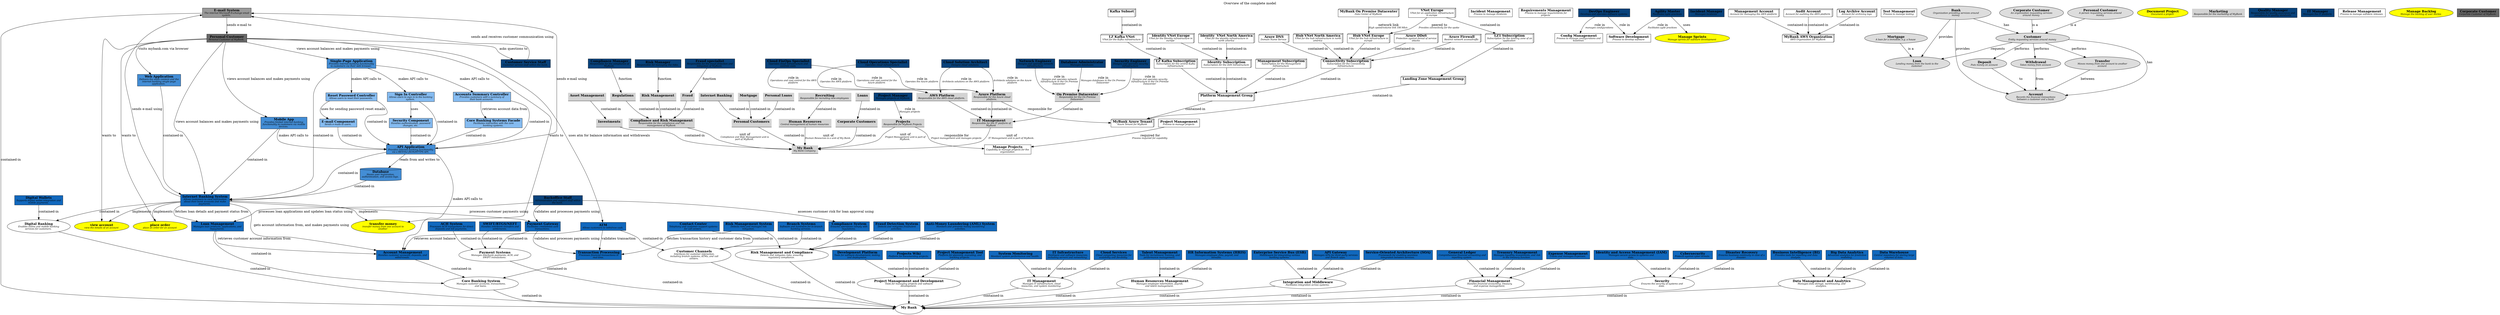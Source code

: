 digraph "Overview of the complete model" {
  labelloc= "t"
  label="Overview of the complete model"

  layout=dot
mybank_data_management__big_data_analytics_system [shape=box style=filled fillcolor="#1168bd" label=<<B>Big Data Analytics</B><BR/><FONT POINT-SIZE="10"><I>Advanced analytics for predictive<BR/>modeling. </I></FONT>>]
mybank_it_management__aws_unit [shape=underline style=filled fillcolor=lightgrey label=<<B>AWS Platform</B><BR/><FONT POINT-SIZE="10"><I>Responsible for the AWS cloud platform. </I></FONT>>]
mybank_security__disaster_recovery_system [shape=box style=filled fillcolor="#1168bd" label=<<B>Disaster Recovery</B><BR/><FONT POINT-SIZE="10"><I>Ensures business continuity in case of a<BR/>disaster. </I></FONT>>]
mybank_it_management_azure__plz_kafka_subscription [shape=box3d  label=<<B>LZ Kafka Subscription</B><BR/><FONT POINT-SIZE="10"><I>Subscription for the central Kafka<BR/>infrastructure </I></FONT>>]
mybank__email_system [shape=box style=filled fillcolor="#999999" label=<<B>E-mail System</B><BR/><FONT POINT-SIZE="10"><I>The internal Microsoft Exchange email<BR/>system. </I></FONT>>]
mybank_it_management__it_management_unit [shape=underline style=filled fillcolor=lightgrey label=<<B>IT Management</B><BR/><FONT POINT-SIZE="10"><I>Responsible for the IT platform of<BR/>MyBank </I></FONT>>]
mybank_financial_management__expense_management_system [shape=box style=filled fillcolor="#1168bd" label=<<B>Expense Management</B><BR/><FONT POINT-SIZE="10"><I>Tracks and manages expenses. </I></FONT>>]
mybank_customer_channels__branch_systems [shape=box style=filled fillcolor="#1168bd" label=<<B>Branch Systems</B><BR/><FONT POINT-SIZE="10"><I>Software and hardware for in-branch<BR/>banking services. </I></FONT>>]
mybank_project_management__context_boundary [  label=<<B>Project Management and Development</B><BR/><FONT POINT-SIZE="10"><I>Tools for managing projects and software<BR/>development. </I></FONT>>]
mybank_compliance__fraud_detection_system [shape=box style=filled fillcolor="#1168bd" label=<<B>Fraud Detection System</B><BR/><FONT POINT-SIZE="10"><I>Detects and mitigates fraudulent<BR/>activities. </I></FONT>>]
mybank_organization_personal_customers__mortgage_org [shape=underline style=filled fillcolor=lightgrey label=<<B>Mortgage</B><BR/><FONT POINT-SIZE="10"><I> </I></FONT>>]
mybank_project_management__incident_management [shape=box  label=<<B>Incident Management</B><BR/><FONT POINT-SIZE="10"><I>Process to manage incidents </I></FONT>>]
mybank_project_management__requirements_management [shape=box  label=<<B>Requirements Management</B><BR/><FONT POINT-SIZE="10"><I>Process to manage requirements for<BR/>projects </I></FONT>>]
mybank_organization_hr__recruiting [shape=underline style=filled fillcolor=lightgrey label=<<B>Recruiting</B><BR/><FONT POINT-SIZE="10"><I>Responsible for recruiting new employees </I></FONT>>]
mybank_it_management_azure__connectivity_subscription [shape=box3d  label=<<B>Connectivity Subscription</B><BR/><FONT POINT-SIZE="10"><I>Subscription for the Connectivity<BR/>Infrastructure </I></FONT>>]
mybank_digital_banking__digital_wallets_system [shape=box style=filled fillcolor="#1168bd" label=<<B>Digital Wallets</B><BR/><FONT POINT-SIZE="10"><I>Supports digital wallet integration and<BR/>mobile payments. </I></FONT>>]
mybank_customer_channels__customer_service_staff [shape=box style=filled fillcolor="#08427b" label=<<B>Customer Service Staff</B><BR/><FONT POINT-SIZE="10"><I>Customer service staff within the bank. </I></FONT>>]
mybank_security__identity_access_management_system [shape=box style=filled fillcolor="#1168bd" label=<<B>Identity and Access Management (IAM)</B><BR/><FONT POINT-SIZE="10"><I>Manages secure access to systems and<BR/>data. </I></FONT>>]
mybank_it_management_azure__alz1_vnet_europe [shape=box3d  label=<<B>VNet Europe</B><BR/><FONT POINT-SIZE="10"><I>VNet for an application infrastructure<BR/>in europe </I></FONT>>]
mybank_project_management__project_manager [shape=box style=filled fillcolor="#08427b" label=<<B>Project Manager</B><BR/><FONT POINT-SIZE="10"><I>Manages projects at MyBank </I></FONT>>]
mybank__mybank_plc [  label=<<B>My Bank</B><BR/><FONT POINT-SIZE="10"><I> </I></FONT>>]
mybank_compliance__risk_management_system [shape=box style=filled fillcolor="#1168bd" label=<<B>Risk Management System</B><BR/><FONT POINT-SIZE="10"><I>Detects risks and manages risk<BR/>mitigation. </I></FONT>>]
mybank_project_management__software_development [shape=box  label=<<B>Software Development</B><BR/><FONT POINT-SIZE="10"><I>Process to develop software </I></FONT>>]
mybank_project_management__devops_engineer [shape=box style=filled fillcolor="#08427b" label=<<B>DevOps Engineer</B><BR/><FONT POINT-SIZE="10"><I>Develops and operates software systems </I></FONT>>]
mybank_project_management__project_management [shape=box  label=<<B>Project Management</B><BR/><FONT POINT-SIZE="10"><I>Process to manage projects </I></FONT>>]
mybank_integration_middleware__soa [shape=box style=filled fillcolor="#1168bd" label=<<B>Service-Oriented Architecture (SOA)</B><BR/><FONT POINT-SIZE="10"><I>Framework for enabling seamless<BR/>integration between services. </I></FONT>>]
mybank_it_management__cloud_finops_specialist [shape=box style=filled fillcolor="#08427b" label=<<B>Cloud FinOps Specialist</B><BR/><FONT POINT-SIZE="10"><I>Operates cloud infrastructure and<BR/>controls costs </I></FONT>>]
mybank_core_banking__context_boundary [  label=<<B>Core Banking System</B><BR/><FONT POINT-SIZE="10"><I>Manages customer accounts, transactions,<BR/>and loans. </I></FONT>>]
mybank_payment__context_boundary [  label=<<B>Payment Systems</B><BR/><FONT POINT-SIZE="10"><I>Manages interbank payments, ACH, and<BR/>SWIFT transactions. </I></FONT>>]
mybank_organization__human_resources_unit [shape=underline style=filled fillcolor=lightgrey label=<<B>Human Resources</B><BR/><FONT POINT-SIZE="10"><I>Central management of human resources </I></FONT>>]
mybank_project_management__jira [shape=box style=filled fillcolor="#1168bd" label=<<B>Project Management Tool</B><BR/><FONT POINT-SIZE="10"><I>Platform for planning, executing, and<BR/>tracking projects. </I></FONT>>]
mybank_digital_banking_internet_banking_system__mobile_app [shape=box style=filled fillcolor="#438dd5" label=<<B>Mobile App</B><BR/><FONT POINT-SIZE="10"><I>Provides limited internet banking<BR/>functionality to customers via mobile<BR/>devices. </I></FONT>>]
mybank_it_management__onprem_unit [shape=underline style=filled fillcolor=lightgrey label=<<B>On Premise Datacenter</B><BR/><FONT POINT-SIZE="10"><I>Responsible for the On Premise<BR/>Datacenter. </I></FONT>>]
mybank_infrastructure_management__cloud_services_system [shape=box style=filled fillcolor="#1168bd" label=<<B>Cloud Services</B><BR/><FONT POINT-SIZE="10"><I>Cloud computing resources for<BR/>scalability and flexibility. </I></FONT>>]
mybank_project_management__incident_manager [shape=box style=filled fillcolor="#08427b" label=<<B>Incident Manager</B><BR/><FONT POINT-SIZE="10"><I>Manages incidents </I></FONT>>]
mybank_digital_banking_internet_banking_system__api_application [shape=box style=filled fillcolor="#438dd5" label=<<B>API Application</B><BR/><FONT POINT-SIZE="10"><I>Provides internet banking functionality<BR/>via a RESTful JSON/HTTPS API. </I></FONT>>]
mybank_it_management_aws__platform_management_account [shape=box3d  label=<<B>Management Account</B><BR/><FONT POINT-SIZE="10"><I>Account for managing the AWS platform </I></FONT>>]
mybank_it_management_azure__management_subscription [shape=box3d  label=<<B>Management Subscription</B><BR/><FONT POINT-SIZE="10"><I>Subscription for the Management<BR/>Infrastructure </I></FONT>>]
mybank_organization__corporate_customers [shape=underline style=filled fillcolor=lightgrey label=<<B>Corporate Customers</B><BR/><FONT POINT-SIZE="10"><I> </I></FONT>>]
mybank_compliance__risk_manager [shape=box style=filled fillcolor="#08427b" label=<<B>Risk Manager</B><BR/><FONT POINT-SIZE="10"><I>Responsible for managing the risks. </I></FONT>>]
mybank_organization_personal_customers__personal_loans_org [shape=underline style=filled fillcolor=lightgrey label=<<B>Personal Loans</B><BR/><FONT POINT-SIZE="10"><I> </I></FONT>>]
mybank_compliance__context_boundary [  label=<<B>Risk Management and Compliance</B><BR/><FONT POINT-SIZE="10"><I>Detects and mitigates risks, ensuring<BR/>regulatory compliance. </I></FONT>>]
mybank_human_resources__hris [shape=box style=filled fillcolor="#1168bd" label=<<B>HR Information Systems (HRIS)</B><BR/><FONT POINT-SIZE="10"><I>Manages employee data, payroll, and<BR/>benefits. </I></FONT>>]
mybank_project_management__manage_projects [shape=box  label=<<B>Manage Projects</B><BR/><FONT POINT-SIZE="10"><I>Capability to manage projects for the<BR/>organization </I></FONT>>]
mybank_compliance__risk_management [shape=underline style=filled fillcolor=lightgrey label=<<B>Risk Management</B><BR/><FONT POINT-SIZE="10"><I> </I></FONT>>]
mybank_project_management__test_management [shape=box  label=<<B>Test Management</B><BR/><FONT POINT-SIZE="10"><I>Process to manage testing </I></FONT>>]
mybank_it_management__context_boundary [  label=<<B>IT Management</B><BR/><FONT POINT-SIZE="10"><I>Manages IT infrastructure, cloud<BR/>resources, and system monitoring. </I></FONT>>]
mybank_digital_banking__context_boundary [  label=<<B>Digital Banking</B><BR/><FONT POINT-SIZE="10"><I>Enables online and mobile banking<BR/>services for customers. </I></FONT>>]
mybank_it_management_azure__hub_vnet_europe [shape=box3d  label=<<B>Hub VNet Europe</B><BR/><FONT POINT-SIZE="10"><I>VNet for the hub infrastructure in<BR/>europe </I></FONT>>]
mybank_compliance__fraud [shape=underline style=filled fillcolor=lightgrey label=<<B>Fraud</B><BR/><FONT POINT-SIZE="10"><I> </I></FONT>>]
mybank_infrastructure_management__system_monitoring_system [shape=box style=filled fillcolor="#1168bd" label=<<B>System Monitoring</B><BR/><FONT POINT-SIZE="10"><I>Monitors system performance and health. </I></FONT>>]
mybank_concepts__mortgage [shape=ellipse style=filled fillcolor="#dddddd" label=<<B>Mortgage</B><BR/><FONT POINT-SIZE="10"><I>A loan for a immobile, e.g. a house </I></FONT>>]
mybank_organization_personal_customers__internet_banking [shape=underline style=filled fillcolor=lightgrey label=<<B>Internet Banking</B><BR/><FONT POINT-SIZE="10"><I> </I></FONT>>]
mybank_it_management_azure__landing_zone_management_group [shape=box3d  label=<<B>Landing Zone Management Group</B><BR/><FONT POINT-SIZE="10"><I> </I></FONT>>]
mybank_human_resources__context_boundary [  label=<<B>Human Resources Management</B><BR/><FONT POINT-SIZE="10"><I>Manages employee information, payroll,<BR/>and talent management. </I></FONT>>]
mybank_project_management__document_project [shape=ellipse style=filled fillcolor=yellow label=<<B>Document Project</B><BR/><FONT POINT-SIZE="10"><I>Document a project </I></FONT>>]
mybank_marketing__marketing_unit [shape=underline style=filled fillcolor=lightgrey label=<<B>Marketing</B><BR/><FONT POINT-SIZE="10"><I>Responsible for the marketing of MyBank </I></FONT>>]
mybank_it_management__cloud_operations_specialist [shape=box style=filled fillcolor="#08427b" label=<<B>Cloud Operations Specialist</B><BR/><FONT POINT-SIZE="10"><I>Operates cloud infrastructure </I></FONT>>]
mybank_compliance__fraud_specialist [shape=box style=filled fillcolor="#08427b" label=<<B>Fraud specialist</B><BR/><FONT POINT-SIZE="10"><I>Responsible for the fraud detection and<BR/>mitigation of MyBank. </I></FONT>>]
mybank_digital_banking_internet_banking_system__view_account [shape=ellipse style=filled fillcolor=yellow label=<<B>view account</B><BR/><FONT POINT-SIZE="10"><I>view the details of an account </I></FONT>>]
mybank_digital_banking_internet_banking_system__internet_banking_system [shape=box style=filled fillcolor="#1168bd" label=<<B>Internet Banking System</B><BR/><FONT POINT-SIZE="10"><I>Allows customers to view information<BR/>about their bank accounts and make<BR/>payments. </I></FONT>>]
mybank_compliance__compliance_system [shape=box style=filled fillcolor="#1168bd" label=<<B>Compliance System</B><BR/><FONT POINT-SIZE="10"><I>Ensures operations comply with<BR/>regulations. </I></FONT>>]
mybank_it_management__azure_unit [shape=underline style=filled fillcolor=lightgrey label=<<B>Azure Platform</B><BR/><FONT POINT-SIZE="10"><I>Responsible for the Azure cloud<BR/>platform. </I></FONT>>]
mybank_it_management_azure__mybank_azure_tenant [shape=box3d  label=<<B>MyBank Azure Tenant</B><BR/><FONT POINT-SIZE="10"><I>Azure Tenant for MyBank </I></FONT>>]
mybank_compliance__compliance_manager [shape=box style=filled fillcolor="#08427b" label=<<B>Compliance Manager</B><BR/><FONT POINT-SIZE="10"><I>Responsible for the compliance of<BR/>MyBank. </I></FONT>>]
mybank_it_management_azure__identity_vnet_north_america [shape=box3d  label=<<B>Identity  VNet North America</B><BR/><FONT POINT-SIZE="10"><I>VNet for the identity infrastructure in<BR/>north america </I></FONT>>]
mybank_data_management__data_warehouse_system [shape=box style=filled fillcolor="#1168bd" label=<<B>Data Warehouse</B><BR/><FONT POINT-SIZE="10"><I>Central repository for storing large<BR/>volumes of data. </I></FONT>>]
mybank_concepts__transfer [shape=ellipse style=filled fillcolor="#dddddd" label=<<B>Transfer</B><BR/><FONT POINT-SIZE="10"><I>Moves money from one account to another<BR/>account </I></FONT>>]
mybank_concepts__personal_customer [shape=ellipse style=filled fillcolor="#dddddd" label=<<B>Personal Customer</B><BR/><FONT POINT-SIZE="10"><I>A person requesting services around<BR/>money </I></FONT>>]
mybank_digital_banking_internet_banking_system__core_banking_systems_facade [shape=box style=filled fillcolor="#85bbf0" label=<<B>Core Banking Systems Facade</B><BR/><FONT POINT-SIZE="10"><I>Facilitates interaction with the core<BR/>banking systems. </I></FONT>>]
mybank_integration_middleware__esb [shape=box style=filled fillcolor="#1168bd" label=<<B>Enterprise Service Bus (ESB)</B><BR/><FONT POINT-SIZE="10"><I>Middleware for integrating various<BR/>banking systems. </I></FONT>>]
mybank_project_management__quality_manager [shape=box style=filled fillcolor="#08427b" label=<<B>Quality Manager</B><BR/><FONT POINT-SIZE="10"><I>Responsible for quality assurance and<BR/>compliance to quality standards </I></FONT>>]
mybank_concepts__account [shape=ellipse style=filled fillcolor="#dddddd" label=<<B>Account</B><BR/><FONT POINT-SIZE="10"><I>Records the financial transactions<BR/>between a customer and a bank </I></FONT>>]
mybank__integration_middleware_context [  label=<<B>Integration and Middleware</B><BR/><FONT POINT-SIZE="10"><I>Facilitates integration across systems. </I></FONT>>]
mybank_concepts__bank [shape=ellipse style=filled fillcolor="#dddddd" label=<<B>Bank</B><BR/><FONT POINT-SIZE="10"><I>Organization providing services around<BR/>money </I></FONT>>]
mybank_it_management_aws__audit_account [shape=box3d  label=<<B>Audit Account</B><BR/><FONT POINT-SIZE="10"><I>Account for auditing the AWS platform </I></FONT>>]
mybank_project_management__gitlab [shape=box style=filled fillcolor="#1168bd" label=<<B>Development Platform</B><BR/><FONT POINT-SIZE="10"><I>Tools for software development, testing,<BR/>and deployment. </I></FONT>>]
mybank_it_management__it_manager [shape=box style=filled fillcolor="#08427b" label=<<B>IT Manager</B><BR/><FONT POINT-SIZE="10"><I>Manages the IT platform </I></FONT>>]
mybank_it_management_azure__ddos_protection [shape=box3d  label=<<B>Azure DDoS</B><BR/><FONT POINT-SIZE="10"><I>Protection against denial of service<BR/>attacks </I></FONT>>]
mybank_investments__investments_org [shape=underline style=filled fillcolor=lightgrey label=<<B>Investments</B><BR/><FONT POINT-SIZE="10"><I> </I></FONT>>]
mybank_digital_banking_internet_banking_system__web_app [shape=box style=filled fillcolor="#438dd5" label=<<B>Web Application</B><BR/><FONT POINT-SIZE="10"><I>Delivers the static content and the<BR/>internet banking single-page<BR/>application. </I></FONT>>]
mybank_it_management__cloud_solution_architect [shape=box style=filled fillcolor="#08427b" label=<<B>Cloud Solution Architect</B><BR/><FONT POINT-SIZE="10"><I>Designs cloud solutions </I></FONT>>]
mybank__personal_customer [shape=box style=filled fillcolor="#686868" label=<<B>Personal Customer</B><BR/><FONT POINT-SIZE="10"><I>Personal Customer of MyBank. </I></FONT>>]
mybank_data_management__context_boundary [  label=<<B>Data Management and Analytics</B><BR/><FONT POINT-SIZE="10"><I>Manages data storage, warehousing, and<BR/>analytics. </I></FONT>>]
mybank_digital_banking_internet_banking_system__single_page_app [shape=box style=filled fillcolor="#438dd5" label=<<B>Single-Page Application</B><BR/><FONT POINT-SIZE="10"><I>Provides internet banking functionality<BR/>to customers via their web browser. </I></FONT>>]
mybank_it_management_azure__identity_vnet_europe [shape=box3d  label=<<B>Identity VNet Europe</B><BR/><FONT POINT-SIZE="10"><I>VNet for the identity infrastructure in<BR/>europe </I></FONT>>]
mybank_it_management__database_administrator [shape=box style=filled fillcolor="#08427b" label=<<B>Database Administrator</B><BR/><FONT POINT-SIZE="10"><I>Manages databases </I></FONT>>]
mybank_it_management_aws__log_archive_account [shape=box3d  label=<<B>Log Archive Account</B><BR/><FONT POINT-SIZE="10"><I>Account for archiving logs </I></FONT>>]
mybank_project_management__release_management [shape=box  label=<<B>Release Management</B><BR/><FONT POINT-SIZE="10"><I>Process to manage software releases </I></FONT>>]
mybank_payment__payment_gateway_system [shape=box style=filled fillcolor="#1168bd" label=<<B>Payment Gateway</B><BR/><FONT POINT-SIZE="10"><I>Facilitates credit/debit card<BR/>transactions. </I></FONT>>]
mybank_digital_banking_internet_banking_system__transfer_money [shape=ellipse style=filled fillcolor=yellow label=<<B>transfer money</B><BR/><FONT POINT-SIZE="10"><I>transfer money from one account to<BR/>another </I></FONT>>]
mybank_it_management_azure__platform_management_group [shape=box3d  label=<<B>Platform Management Group</B><BR/><FONT POINT-SIZE="10"><I> </I></FONT>>]
mybank_it_management_onprem__data_center_europe [shape=box3d  label=<<B>MyBank On Premise Datacenter</B><BR/><FONT POINT-SIZE="10"><I>Data Center of MyBank </I></FONT>>]
mybank_concepts__customer [shape=ellipse style=filled fillcolor="#dddddd" label=<<B>Customer</B><BR/><FONT POINT-SIZE="10"><I>Entity requesting services around money </I></FONT>>]
mybank_integration_middleware__api_gateway [shape=box style=filled fillcolor="#1168bd" label=<<B>API Gateway</B><BR/><FONT POINT-SIZE="10"><I>Manages APIs for third-party services<BR/>and fintech apps. </I></FONT>>]
mybank_infrastructure_management__it_infrastructure_system [shape=box style=filled fillcolor="#1168bd" label=<<B>IT Infrastructure</B><BR/><FONT POINT-SIZE="10"><I>Hardware and software resources,<BR/>including servers and networking. </I></FONT>>]
mybank_digital_banking_internet_banking_system__reset_password_controller [shape=box style=filled fillcolor="#85bbf0" label=<<B>Reset Password Controller</B><BR/><FONT POINT-SIZE="10"><I>Allows users to reset their passwords. </I></FONT>>]
mybank_financial_management__context_boundary [  label=<<B>Financial Management</B><BR/><FONT POINT-SIZE="10"><I>Handles financial accounting, treasury,<BR/>and expense management. </I></FONT>>]
mybank_concepts__deposit [shape=ellipse style=filled fillcolor="#dddddd" label=<<B>Deposit</B><BR/><FONT POINT-SIZE="10"><I>Puts money on account </I></FONT>>]
mybank_core_banking__loan_management_system [shape=box style=filled fillcolor="#1168bd" label=<<B>Loan Management</B><BR/><FONT POINT-SIZE="10"><I>Manages loan products, applications, and<BR/>repayments. </I></FONT>>]
mybank_it_management__security_engineer [shape=box style=filled fillcolor="#08427b" label=<<B>Security Engineer</B><BR/><FONT POINT-SIZE="10"><I>Designs and operates security<BR/>infrastructure </I></FONT>>]
mybank_it_management_azure__plz_kafka_subnet [shape=box3d  label=<<B>Kafka Subnet</B><BR/><FONT POINT-SIZE="10"><I> </I></FONT>>]
mybank_digital_banking_internet_banking_system__email_component [shape=box style=filled fillcolor="#85bbf0" label=<<B>E-mail Component</B><BR/><FONT POINT-SIZE="10"><I>Sends e-mails to users. </I></FONT>>]
mybank_payment__ach_system [shape=box style=filled fillcolor="#1168bd" label=<<B>ACH System</B><BR/><FONT POINT-SIZE="10"><I>Processes ACH transactions for direct<BR/>deposits and bill payments. </I></FONT>>]
mybank_it_management_azure__identity_subscription [shape=box3d  label=<<B>Identity Subscription</B><BR/><FONT POINT-SIZE="10"><I>Subscription for the IAM Infrastructure </I></FONT>>]
mybank_concepts__corporate_customer [shape=ellipse style=filled fillcolor="#dddddd" label=<<B>Corporate Customer</B><BR/><FONT POINT-SIZE="10"><I>An organization requesting services<BR/>around money </I></FONT>>]
mybank_project_management__manage_backlog [shape=ellipse style=filled fillcolor=yellow label=<<B>Manage Backlog</B><BR/><FONT POINT-SIZE="10"><I>Manage the backlog of user stories </I></FONT>>]
mybank_it_management_aws__mybank_aws_organization [shape=box3d  label=<<B>MyBank AWS Organization</B><BR/><FONT POINT-SIZE="10"><I>AWS Organization for MyBank </I></FONT>>]
mybank_concepts__withdrawal [shape=ellipse style=filled fillcolor="#dddddd" label=<<B>Withdrawal</B><BR/><FONT POINT-SIZE="10"><I>Takes money from account </I></FONT>>]
mybank_project_management__agility_master [shape=box style=filled fillcolor="#08427b" label=<<B>Agility Master</B><BR/><FONT POINT-SIZE="10"><I>Facilitates agile practices </I></FONT>>]
mybank_financial_management__general_ledger_system [shape=box style=filled fillcolor="#1168bd" label=<<B>General Ledger</B><BR/><FONT POINT-SIZE="10"><I>Comprehensive financial accounting and<BR/>reporting system. </I></FONT>>]
mybank_it_management_azure__plz_kafka_vnet [shape=box3d  label=<<B>LZ Kafka VNet</B><BR/><FONT POINT-SIZE="10"><I>VNet for the Kafka infrastructure </I></FONT>>]
mybank_compliance__aml_system [shape=box style=filled fillcolor="#1168bd" label=<<B>Anti-Money Laundering (AML) System</B><BR/><FONT POINT-SIZE="10"><I>Monitors and prevents money laundering<BR/>activities. </I></FONT>>]
mybank_digital_banking_internet_banking_system__security_component [shape=box style=filled fillcolor="#85bbf0" label=<<B>Security Component</B><BR/><FONT POINT-SIZE="10"><I>Handles authentication, password<BR/>changes, etc. </I></FONT>>]
mybank_it_management_azure__firewall [shape=box3d  label=<<B>Azure Firewall</B><BR/><FONT POINT-SIZE="10"><I>Restrict network access/traffic </I></FONT>>]
mybank_data_management__business_intelligence_system [shape=box style=filled fillcolor="#1168bd" label=<<B>Business Intelligence (BI)</B><BR/><FONT POINT-SIZE="10"><I>Provides tools for reporting and data<BR/>analysis. </I></FONT>>]
mybank_it_management_azure__dns [shape=box3d  label=<<B>Azure DNS</B><BR/><FONT POINT-SIZE="10"><I>Domain Name Service </I></FONT>>]
mybank_it_management_azure__alz1_subscription [shape=box3d  label=<<B>LZ1 Subscription</B><BR/><FONT POINT-SIZE="10"><I>Subscription for the landing zone of an<BR/>application </I></FONT>>]
mybank_project_management__confluence [shape=box style=filled fillcolor="#1168bd" label=<<B>Projects Wiki</B><BR/><FONT POINT-SIZE="10"><I>Platform for documenting projects. </I></FONT>>]
mybank_it_management_azure__hub_vnet_north_america [shape=box3d  label=<<B>Hub VNet North America</B><BR/><FONT POINT-SIZE="10"><I>VNet for the hub infrastructure in north<BR/>america </I></FONT>>]
mybank_security__context_boundary [  label=<<B>Security</B><BR/><FONT POINT-SIZE="10"><I>Ensures the security of systems and<BR/>data. </I></FONT>>]
mybank_digital_banking_internet_banking_system__accounts_summary_controller [shape=box style=filled fillcolor="#85bbf0" label=<<B>Accounts Summary Controller</B><BR/><FONT POINT-SIZE="10"><I>Provides customers with a summary of<BR/>their bank accounts. </I></FONT>>]
mybank_customer_channels__atm [shape=box style=filled fillcolor="#1168bd" label=<<B>ATM</B><BR/><FONT POINT-SIZE="10"><I>Allows customers to withdraw cash. </I></FONT>>]
mybank_customer_channels__contact_center_system [shape=box style=filled fillcolor="#1168bd" label=<<B>Contact Center</B><BR/><FONT POINT-SIZE="10"><I>Telephony and customer support systems<BR/>for call centers. </I></FONT>>]
mybank_security__cybersecurity_system [shape=box style=filled fillcolor="#1168bd" label=<<B>Cybersecurity</B><BR/><FONT POINT-SIZE="10"><I>Protects against cyber threats. </I></FONT>>]
mybank__corporate_customer [shape=box style=filled fillcolor="#686868" label=<<B>Corporate Customer</B><BR/><FONT POINT-SIZE="10"><I>Corporate Customer of MyBank. </I></FONT>>]
mybank_payment__swift_rtgs_neft_system [shape=box style=filled fillcolor="#1168bd" label=<<B>SWIFT/RTGS/NEFT</B><BR/><FONT POINT-SIZE="10"><I>Handles interbank transfers and<BR/>settlements. </I></FONT>>]
mybank_compliance__compliance_unit [shape=underline style=filled fillcolor=lightgrey label=<<B>Compliance and Risk Management</B><BR/><FONT POINT-SIZE="10"><I>Responsible for the compliance and risk<BR/>management of MyBank </I></FONT>>]
mybank__my_bank_organization [shape=underline style=filled fillcolor=lightgrey label=<<B>My Bank</B><BR/><FONT POINT-SIZE="10"><I>My Bank Company </I></FONT>>]
mybank_organization__personal_customers [shape=underline style=filled fillcolor=lightgrey label=<<B>Personal Customers</B><BR/><FONT POINT-SIZE="10"><I> </I></FONT>>]
mybank_concepts__loan [shape=ellipse style=filled fillcolor="#dddddd" label=<<B>Loan</B><BR/><FONT POINT-SIZE="10"><I>Lending money from the bank to the<BR/>customer </I></FONT>>]
mybank_financial_management__treasury_management_system [shape=box style=filled fillcolor="#1168bd" label=<<B>Treasury Management</B><BR/><FONT POINT-SIZE="10"><I>Manages liquidity, investments, and risk<BR/>in the treasury function. </I></FONT>>]
mybank_core_banking__backoffice_staff [shape=box style=filled fillcolor="#08427b" label=<<B>Backoffice Staff</B><BR/><FONT POINT-SIZE="10"><I>Administration and support staff within<BR/>the bank. </I></FONT>>]
mybank_core_banking__account_management_system [shape=box style=filled fillcolor="#1168bd" label=<<B>Account Management</B><BR/><FONT POINT-SIZE="10"><I>Handles customer accounts, deposits, and<BR/>withdrawals. </I></FONT>>]
mybank_core_banking__transaction_processing_system [shape=box style=filled fillcolor="#1168bd" label=<<B>Transaction Processing</B><BR/><FONT POINT-SIZE="10"><I>Processes financial transactions in<BR/>real-time. </I></FONT>>]
mybank_project_management__manage_sprints [shape=ellipse style=filled fillcolor=yellow label=<<B>Manage Sprints</B><BR/><FONT POINT-SIZE="10"><I>Manage sprints for software development </I></FONT>>]
mybank_it_management__network_engineer [shape=box style=filled fillcolor="#08427b" label=<<B>Network Engineer</B><BR/><FONT POINT-SIZE="10"><I>Designs and operates network<BR/>infrastructure </I></FONT>>]
mybank_investments__asset_management_org [shape=underline style=filled fillcolor=lightgrey label=<<B>Asset Management</B><BR/><FONT POINT-SIZE="10"><I> </I></FONT>>]
mybank_project_management__project_management_unit [shape=underline style=filled fillcolor=lightgrey label=<<B>Projects</B><BR/><FONT POINT-SIZE="10"><I>Responsible for MyBank Projects </I></FONT>>]
mybank_human_resources__talent_management_system [shape=box style=filled fillcolor="#1168bd" label=<<B>Talent Management</B><BR/><FONT POINT-SIZE="10"><I>Tools for recruitment, training, and<BR/>performance management. </I></FONT>>]
mybank_digital_banking_internet_banking_system__sign_in_controller [shape=box style=filled fillcolor="#85bbf0" label=<<B>Sign In Controller</B><BR/><FONT POINT-SIZE="10"><I>Allows users to sign in to the banking<BR/>system. </I></FONT>>]
mybank_digital_banking_internet_banking_system__place_order [shape=ellipse style=filled fillcolor=yellow label=<<B>place order</B><BR/><FONT POINT-SIZE="10"><I>place an order for an account </I></FONT>>]
mybank_digital_banking_internet_banking_system__database [shape=cylinder style=filled fillcolor="#438dd5" label=<<B>Database</B><BR/><FONT POINT-SIZE="10"><I>Stores user registration,<BR/>authentication, and access logs. </I></FONT>>]
mybank_organization_corporate_customers__loans_org [shape=underline style=filled fillcolor=lightgrey label=<<B>Loans</B><BR/><FONT POINT-SIZE="10"><I> </I></FONT>>]
mybank_customer_channels__context_boundary [  label=<<B>Customer Channels</B><BR/><FONT POINT-SIZE="10"><I>Interfaces for customer interaction,<BR/>including branch systems, ATMs, and call<BR/>centers. </I></FONT>>]
mybank_compliance__regulations [shape=underline style=filled fillcolor=lightgrey label=<<B>Regulations</B><BR/><FONT POINT-SIZE="10"><I> </I></FONT>>]
mybank_project_management__config_management [shape=box  label=<<B>Config Management</B><BR/><FONT POINT-SIZE="10"><I>Process to manage configurations and<BR/>baselines </I></FONT>>]
 
mybank_data_management__context_boundary -> mybank__mybank_plc [label=<contained-in<BR/><FONT POINT-SIZE="10"><I> </I></FONT>>]
mybank_data_management__big_data_analytics_system -> mybank_data_management__context_boundary [label=<contained-in<BR/><FONT POINT-SIZE="10"><I> </I></FONT>>]
mybank__personal_customer -> mybank_digital_banking_internet_banking_system__web_app [label=<visits mybank.com via browser<BR/><FONT POINT-SIZE="10"><I> </I></FONT>>]
mybank_digital_banking_internet_banking_system__internet_banking_system -> mybank_digital_banking_internet_banking_system__transfer_money [label=<implements<BR/><FONT POINT-SIZE="10"><I> </I></FONT>>]
mybank_it_management_azure__plz_kafka_subscription -> mybank_it_management_azure__platform_management_group [label=<contained-in<BR/><FONT POINT-SIZE="10"><I> </I></FONT>>]
mybank_organization_hr__recruiting -> mybank_organization__human_resources_unit [label=<contained-in<BR/><FONT POINT-SIZE="10"><I> </I></FONT>>]
mybank_it_management__network_engineer -> mybank_it_management__onprem_unit [label=<role in<BR/><FONT POINT-SIZE="10"><I>Designs and operates network<BR/>infrastructure in the On Premise<BR/>Datacenter </I></FONT>>]
mybank_it_management_azure__alz1_vnet_europe -> mybank_it_management_azure__alz1_subscription [label=<contained-in<BR/><FONT POINT-SIZE="10"><I> </I></FONT>>]
mybank_compliance__compliance_manager -> mybank_compliance__regulations [label=<function<BR/><FONT POINT-SIZE="10"><I> </I></FONT>>]
mybank_it_management_aws__log_archive_account -> mybank_it_management_aws__mybank_aws_organization [label=<contained-in<BR/><FONT POINT-SIZE="10"><I> </I></FONT>>]
mybank_organization_corporate_customers__loans_org -> mybank_organization__corporate_customers [label=<contained-in<BR/><FONT POINT-SIZE="10"><I> </I></FONT>>]
mybank_investments__investments_org -> mybank__my_bank_organization [label=<contained-in<BR/><FONT POINT-SIZE="10"><I> </I></FONT>>]
mybank_customer_channels__contact_center_system -> mybank_customer_channels__context_boundary [label=<contained-in<BR/><FONT POINT-SIZE="10"><I> </I></FONT>>]
mybank_digital_banking_internet_banking_system__security_component -> mybank_digital_banking_internet_banking_system__api_application [label=<contained-in<BR/><FONT POINT-SIZE="10"><I> </I></FONT>>]
mybank_payment__payment_gateway_system -> mybank_core_banking__transaction_processing_system [label=<validates and processes payments using<BR/><FONT POINT-SIZE="10"><I> </I></FONT>>]
mybank_it_management__cloud_operations_specialist -> mybank_it_management__aws_unit [label=<role in<BR/><FONT POINT-SIZE="10"><I>Operates the AWS platform </I></FONT>>]
mybank_it_management__aws_unit -> mybank_it_management__it_management_unit [label=<contained-in<BR/><FONT POINT-SIZE="10"><I> </I></FONT>>]
mybank_concepts__customer -> mybank_concepts__transfer [label=<performs<BR/><FONT POINT-SIZE="10"><I> </I></FONT>>]
mybank_it_management_aws__platform_management_account -> mybank_it_management_aws__mybank_aws_organization [label=<contained-in<BR/><FONT POINT-SIZE="10"><I> </I></FONT>>]
mybank_organization__corporate_customers -> mybank__my_bank_organization [label=<contained-in<BR/><FONT POINT-SIZE="10"><I> </I></FONT>>]
mybank_compliance__risk_management_system -> mybank_compliance__context_boundary [label=<contained-in<BR/><FONT POINT-SIZE="10"><I> </I></FONT>>]
mybank_organization__human_resources_unit -> mybank__my_bank_organization [label=<unit of<BR/><FONT POINT-SIZE="10"><I>Human Resources is a unit of My Bank. </I></FONT>>]
mybank_it_management__azure_unit -> mybank_it_management__it_management_unit [label=<contained-in<BR/><FONT POINT-SIZE="10"><I> </I></FONT>>]
mybank_it_management_azure__connectivity_subscription -> mybank_it_management_azure__platform_management_group [label=<contained-in<BR/><FONT POINT-SIZE="10"><I> </I></FONT>>]
mybank_digital_banking__context_boundary -> mybank__mybank_plc [label=<contained-in<BR/><FONT POINT-SIZE="10"><I> </I></FONT>>]
mybank_digital_banking_internet_banking_system__api_application -> mybank_digital_banking_internet_banking_system__internet_banking_system [label=<contained-in<BR/><FONT POINT-SIZE="10"><I> </I></FONT>>]
mybank_project_management__confluence -> mybank_project_management__context_boundary [label=<contained-in<BR/><FONT POINT-SIZE="10"><I> </I></FONT>>]
mybank_it_management__cloud_solution_architect -> mybank_it_management__azure_unit [label=<role in<BR/><FONT POINT-SIZE="10"><I>Architects solutions on the Azure<BR/>platform </I></FONT>>]
mybank_project_management__project_management_unit -> mybank_project_management__manage_projects [label=<responsible for<BR/><FONT POINT-SIZE="10"><I>Project management unit manages projects </I></FONT>>]
mybank_digital_banking_internet_banking_system__internet_banking_system -> mybank_digital_banking_internet_banking_system__view_account [label=<implements<BR/><FONT POINT-SIZE="10"><I> </I></FONT>>]
mybank_payment__ach_system -> mybank_payment__context_boundary [label=<contained-in<BR/><FONT POINT-SIZE="10"><I> </I></FONT>>]
mybank_digital_banking_internet_banking_system__internet_banking_system -> mybank__email_system [label=<sends e-mail using<BR/><FONT POINT-SIZE="10"><I> </I></FONT>>]
mybank_financial_management__context_boundary -> mybank__mybank_plc [label=<contained-in<BR/><FONT POINT-SIZE="10"><I> </I></FONT>>]
mybank_project_management__context_boundary -> mybank__mybank_plc [label=<contained-in<BR/><FONT POINT-SIZE="10"><I> </I></FONT>>]
mybank_financial_management__treasury_management_system -> mybank_financial_management__context_boundary [label=<contained-in<BR/><FONT POINT-SIZE="10"><I> </I></FONT>>]
mybank_financial_management__expense_management_system -> mybank_financial_management__context_boundary [label=<contained-in<BR/><FONT POINT-SIZE="10"><I> </I></FONT>>]
mybank_security__identity_access_management_system -> mybank_security__context_boundary [label=<contained-in<BR/><FONT POINT-SIZE="10"><I> </I></FONT>>]
mybank_infrastructure_management__it_infrastructure_system -> mybank_it_management__context_boundary [label=<contained-in<BR/><FONT POINT-SIZE="10"><I> </I></FONT>>]
mybank_concepts__transfer -> mybank_concepts__account [label=<between<BR/><FONT POINT-SIZE="10"><I> </I></FONT>>]
mybank_concepts__customer -> mybank_concepts__account [label=<has<BR/><FONT POINT-SIZE="10"><I> </I></FONT>>]
mybank_it_management_azure__dns -> mybank_it_management_azure__connectivity_subscription [label=<contained-in<BR/><FONT POINT-SIZE="10"><I> </I></FONT>>]
mybank_it_management__cloud_solution_architect -> mybank_it_management__aws_unit [label=<role in<BR/><FONT POINT-SIZE="10"><I>Architects solutions on the AWS platform </I></FONT>>]
mybank_integration_middleware__soa -> mybank__integration_middleware_context [label=<contained-in<BR/><FONT POINT-SIZE="10"><I> </I></FONT>>]
mybank_organization_personal_customers__mortgage_org -> mybank_organization__personal_customers [label=<contained-in<BR/><FONT POINT-SIZE="10"><I> </I></FONT>>]
mybank_payment__swift_rtgs_neft_system -> mybank_payment__context_boundary [label=<contained-in<BR/><FONT POINT-SIZE="10"><I> </I></FONT>>]
mybank_project_management__project_manager -> mybank_project_management__project_management_unit [label=<role in<BR/><FONT POINT-SIZE="10"><I>Manages projects </I></FONT>>]
mybank_customer_channels__atm -> mybank_core_banking__account_management_system [label=<retrieves account balance<BR/><FONT POINT-SIZE="10"><I> </I></FONT>>]
mybank_it_management__database_administrator -> mybank_it_management__onprem_unit [label=<role in<BR/><FONT POINT-SIZE="10"><I>Manages databases in the On Premise<BR/>Datacenter </I></FONT>>]
mybank_project_management__devops_engineer -> mybank_project_management__config_management [label=<role in<BR/><FONT POINT-SIZE="10"><I>manages configurations </I></FONT>>]
mybank_concepts__customer -> mybank_concepts__deposit [label=<performs<BR/><FONT POINT-SIZE="10"><I> </I></FONT>>]
mybank_customer_channels__atm -> mybank_customer_channels__context_boundary [label=<contained-in<BR/><FONT POINT-SIZE="10"><I> </I></FONT>>]
mybank_digital_banking_internet_banking_system__accounts_summary_controller -> mybank_digital_banking_internet_banking_system__core_banking_systems_facade [label=<retrieves account data from<BR/><FONT POINT-SIZE="10"><I> </I></FONT>>]
mybank_customer_channels__context_boundary -> mybank__mybank_plc [label=<contained-in<BR/><FONT POINT-SIZE="10"><I> </I></FONT>>]
mybank__integration_middleware_context -> mybank__mybank_plc [label=<contained-in<BR/><FONT POINT-SIZE="10"><I> </I></FONT>>]
mybank_digital_banking_internet_banking_system__api_application -> mybank__email_system [label=<sends e-mail using<BR/><FONT POINT-SIZE="10"><I> </I></FONT>>]
mybank_digital_banking_internet_banking_system__api_application -> mybank_core_banking__account_management_system [label=<makes API calls to<BR/><FONT POINT-SIZE="10"><I> </I></FONT>>]
mybank_integration_middleware__api_gateway -> mybank__integration_middleware_context [label=<contained-in<BR/><FONT POINT-SIZE="10"><I> </I></FONT>>]
mybank_core_banking__transaction_processing_system -> mybank_core_banking__context_boundary [label=<contained-in<BR/><FONT POINT-SIZE="10"><I> </I></FONT>>]
mybank_core_banking__backoffice_staff -> mybank_compliance__compliance_system [label=<assesses customer risk for loan approval using<BR/><FONT POINT-SIZE="10"><I> </I></FONT>>]
mybank_digital_banking__digital_wallets_system -> mybank_digital_banking__context_boundary [label=<contained-in<BR/><FONT POINT-SIZE="10"><I> </I></FONT>>]
mybank_investments__asset_management_org -> mybank_investments__investments_org [label=<contained-in<BR/><FONT POINT-SIZE="10"><I> </I></FONT>>]
mybank__personal_customer -> mybank_digital_banking_internet_banking_system__single_page_app [label=<views account balances and makes payments using<BR/><FONT POINT-SIZE="10"><I> </I></FONT>>]
mybank_digital_banking_internet_banking_system__reset_password_controller -> mybank_digital_banking_internet_banking_system__email_component [label=<uses for sending password reset emails<BR/><FONT POINT-SIZE="10"><I> </I></FONT>>]
mybank__personal_customer -> mybank_digital_banking_internet_banking_system__place_order [label=<wants to<BR/><FONT POINT-SIZE="10"><I> </I></FONT>>]
mybank_core_banking__loan_management_system -> mybank_core_banking__account_management_system [label=<retrieves customer account information from<BR/><FONT POINT-SIZE="10"><I> </I></FONT>>]
mybank_digital_banking_internet_banking_system__reset_password_controller -> mybank_digital_banking_internet_banking_system__api_application [label=<contained-in<BR/><FONT POINT-SIZE="10"><I> </I></FONT>>]
mybank_it_management_azure__firewall -> mybank_it_management_azure__connectivity_subscription [label=<contained-in<BR/><FONT POINT-SIZE="10"><I> </I></FONT>>]
mybank_it_management_azure__plz_kafka_subnet -> mybank_it_management_azure__plz_kafka_vnet [label=<contained-in<BR/><FONT POINT-SIZE="10"><I> </I></FONT>>]
mybank_compliance__risk_management -> mybank_compliance__compliance_unit [label=<contained-in<BR/><FONT POINT-SIZE="10"><I> </I></FONT>>]
mybank__personal_customer -> mybank_digital_banking_internet_banking_system__view_account [label=<wants to<BR/><FONT POINT-SIZE="10"><I> </I></FONT>>]
mybank_core_banking__backoffice_staff -> mybank_payment__payment_gateway_system [label=<validates and processes payments using<BR/><FONT POINT-SIZE="10"><I> </I></FONT>>]
mybank_digital_banking_internet_banking_system__email_component -> mybank_digital_banking_internet_banking_system__api_application [label=<contained-in<BR/><FONT POINT-SIZE="10"><I> </I></FONT>>]
mybank_it_management__cloud_operations_specialist -> mybank_it_management__azure_unit [label=<role in<BR/><FONT POINT-SIZE="10"><I>Operates the Azure platform </I></FONT>>]
mybank_digital_banking_internet_banking_system__internet_banking_system -> mybank_digital_banking_internet_banking_system__place_order [label=<implements<BR/><FONT POINT-SIZE="10"><I> </I></FONT>>]
mybank_project_management__project_management -> mybank_project_management__manage_projects [label=<required for<BR/><FONT POINT-SIZE="10"><I>Process required for capability </I></FONT>>]
mybank_it_management__context_boundary -> mybank__mybank_plc [label=<contained-in<BR/><FONT POINT-SIZE="10"><I> </I></FONT>>]
mybank_it_management__azure_unit -> mybank_it_management_azure__mybank_azure_tenant [label=<responsible for<BR/><FONT POINT-SIZE="10"><I> </I></FONT>>]
mybank_digital_banking_internet_banking_system__single_page_app -> mybank_digital_banking_internet_banking_system__internet_banking_system [label=<contained-in<BR/><FONT POINT-SIZE="10"><I> </I></FONT>>]
mybank_payment__payment_gateway_system -> mybank_payment__context_boundary [label=<contained-in<BR/><FONT POINT-SIZE="10"><I> </I></FONT>>]
mybank_it_management_azure__identity_vnet_north_america -> mybank_it_management_azure__identity_subscription [label=<contained-in<BR/><FONT POINT-SIZE="10"><I> </I></FONT>>]
mybank_digital_banking_internet_banking_system__internet_banking_system -> mybank_digital_banking__context_boundary [label=<contained in<BR/><FONT POINT-SIZE="10"><I> </I></FONT>>]
mybank_core_banking__loan_management_system -> mybank_core_banking__context_boundary [label=<contained-in<BR/><FONT POINT-SIZE="10"><I> </I></FONT>>]
mybank_compliance__fraud -> mybank_compliance__compliance_unit [label=<contained-in<BR/><FONT POINT-SIZE="10"><I> </I></FONT>>]
mybank_it_management_azure__alz1_vnet_europe -> mybank_it_management_azure__hub_vnet_europe [label=<peered to<BR/><FONT POINT-SIZE="10"><I>Provides connectivity for the spoke </I></FONT>>]
mybank_compliance__context_boundary -> mybank__mybank_plc [label=<contained-in<BR/><FONT POINT-SIZE="10"><I> </I></FONT>>]
mybank_digital_banking_internet_banking_system__mobile_app -> mybank_digital_banking_internet_banking_system__api_application [label=<makes API calls to<BR/><FONT POINT-SIZE="10"><I> </I></FONT>>]
mybank_project_management__gitlab -> mybank_project_management__context_boundary [label=<contained-in<BR/><FONT POINT-SIZE="10"><I> </I></FONT>>]
mybank__email_system -> mybank__personal_customer [label=<sends e-mail to<BR/><FONT POINT-SIZE="10"><I> </I></FONT>>]
mybank_it_management__it_management_unit -> mybank__my_bank_organization [label=<unit of<BR/><FONT POINT-SIZE="10"><I>IT Management unit is part of MyBank. </I></FONT>>]
mybank_it_management_azure__hub_vnet_north_america -> mybank_it_management_azure__connectivity_subscription [label=<contained-in<BR/><FONT POINT-SIZE="10"><I> </I></FONT>>]
mybank_customer_channels__atm -> mybank_core_banking__transaction_processing_system [label=<validates transaction<BR/><FONT POINT-SIZE="10"><I> </I></FONT>>]
mybank_infrastructure_management__cloud_services_system -> mybank_it_management__context_boundary [label=<contained-in<BR/><FONT POINT-SIZE="10"><I> </I></FONT>>]
mybank_digital_banking_internet_banking_system__single_page_app -> mybank_digital_banking_internet_banking_system__sign_in_controller [label=<makes API calls to<BR/><FONT POINT-SIZE="10"><I> </I></FONT>>]
mybank_digital_banking_internet_banking_system__internet_banking_system -> mybank_core_banking__loan_management_system [label=<fetches loan details and payment status from<BR/><FONT POINT-SIZE="10"><I> </I></FONT>>]
mybank_it_management_azure__identity_subscription -> mybank_it_management_azure__platform_management_group [label=<contained-in<BR/><FONT POINT-SIZE="10"><I> </I></FONT>>]
mybank_customer_channels__customer_service_staff -> mybank__email_system [label=<sends and receives customer communication using<BR/><FONT POINT-SIZE="10"><I> </I></FONT>>]
mybank_organization__personal_customers -> mybank__my_bank_organization [label=<contained-in<BR/><FONT POINT-SIZE="10"><I> </I></FONT>>]
mybank_project_management__agility_master -> mybank_project_management__software_development [label=<role in<BR/><FONT POINT-SIZE="10"><I>Facilitates agile practices </I></FONT>>]
mybank_core_banking__account_management_system -> mybank_core_banking__context_boundary [label=<contained-in<BR/><FONT POINT-SIZE="10"><I> </I></FONT>>]
mybank__personal_customer -> mybank_customer_channels__customer_service_staff [label=<asks questions to<BR/><FONT POINT-SIZE="10"><I> </I></FONT>>]
mybank_it_management_azure__alz1_subscription -> mybank_it_management_azure__landing_zone_management_group [label=<contained-in<BR/><FONT POINT-SIZE="10"><I> </I></FONT>>]
mybank_concepts__corporate_customer -> mybank_concepts__customer [label=<is a<BR/><FONT POINT-SIZE="10"><I> </I></FONT>>]
mybank_organization_personal_customers__internet_banking -> mybank_organization__personal_customers [label=<contained-in<BR/><FONT POINT-SIZE="10"><I> </I></FONT>>]
mybank_customer_channels__branch_systems -> mybank_customer_channels__context_boundary [label=<contained-in<BR/><FONT POINT-SIZE="10"><I> </I></FONT>>]
mybank__email_system -> mybank__mybank_plc [label=<contained-in<BR/><FONT POINT-SIZE="10"><I> </I></FONT>>]
mybank__personal_customer -> mybank_digital_banking_internet_banking_system__internet_banking_system [label=<views account balances and makes payments using<BR/><FONT POINT-SIZE="10"><I> </I></FONT>>]
mybank_it_management__onprem_unit -> mybank_it_management__it_management_unit [label=<contained-in<BR/><FONT POINT-SIZE="10"><I> </I></FONT>>]
mybank_financial_management__general_ledger_system -> mybank_financial_management__context_boundary [label=<contained-in<BR/><FONT POINT-SIZE="10"><I> </I></FONT>>]
mybank_digital_banking_internet_banking_system__core_banking_systems_facade -> mybank_digital_banking_internet_banking_system__api_application [label=<contained-in<BR/><FONT POINT-SIZE="10"><I> </I></FONT>>]
mybank_concepts__personal_customer -> mybank_concepts__customer [label=<is a<BR/><FONT POINT-SIZE="10"><I> </I></FONT>>]
mybank_it_management_azure__platform_management_group -> mybank_it_management_azure__mybank_azure_tenant [label=<contained-in<BR/><FONT POINT-SIZE="10"><I> </I></FONT>>]
mybank_digital_banking_internet_banking_system__single_page_app -> mybank_digital_banking_internet_banking_system__reset_password_controller [label=<makes API calls to<BR/><FONT POINT-SIZE="10"><I> </I></FONT>>]
mybank_compliance__regulations -> mybank_compliance__compliance_unit [label=<contained-in<BR/><FONT POINT-SIZE="10"><I> </I></FONT>>]
mybank_digital_banking_internet_banking_system__web_app -> mybank_digital_banking_internet_banking_system__internet_banking_system [label=<contained-in<BR/><FONT POINT-SIZE="10"><I> </I></FONT>>]
mybank_security__context_boundary -> mybank__mybank_plc [label=<contained-in<BR/><FONT POINT-SIZE="10"><I> </I></FONT>>]
mybank_it_management_azure__identity_vnet_europe -> mybank_it_management_azure__identity_subscription [label=<contained-in<BR/><FONT POINT-SIZE="10"><I> </I></FONT>>]
mybank_digital_banking_internet_banking_system__sign_in_controller -> mybank_digital_banking_internet_banking_system__security_component [label=<uses<BR/><FONT POINT-SIZE="10"><I> </I></FONT>>]
mybank_it_management_azure__ddos_protection -> mybank_it_management_azure__connectivity_subscription [label=<contained-in<BR/><FONT POINT-SIZE="10"><I> </I></FONT>>]
mybank_concepts__mortgage -> mybank_concepts__loan [label=<is a<BR/><FONT POINT-SIZE="10"><I> </I></FONT>>]
mybank_integration_middleware__esb -> mybank__integration_middleware_context [label=<contained-in<BR/><FONT POINT-SIZE="10"><I> </I></FONT>>]
mybank_compliance__risk_manager -> mybank_compliance__risk_management [label=<function<BR/><FONT POINT-SIZE="10"><I> </I></FONT>>]
mybank__personal_customer -> mybank_customer_channels__atm [label=<uses atm for balance information and withdrawals<BR/><FONT POINT-SIZE="10"><I> </I></FONT>>]
mybank_concepts__withdrawal -> mybank_concepts__account [label=<from<BR/><FONT POINT-SIZE="10"><I> </I></FONT>>]
mybank_human_resources__hris -> mybank_human_resources__context_boundary [label=<contained-in<BR/><FONT POINT-SIZE="10"><I> </I></FONT>>]
mybank_it_management__cloud_finops_specialist -> mybank_it_management__aws_unit [label=<role in<BR/><FONT POINT-SIZE="10"><I>Operations and cost control for the AWS<BR/>platform </I></FONT>>]
mybank_organization_personal_customers__personal_loans_org -> mybank_organization__personal_customers [label=<contained-in<BR/><FONT POINT-SIZE="10"><I> </I></FONT>>]
mybank_it_management_azure__landing_zone_management_group -> mybank_it_management_azure__mybank_azure_tenant [label=<contained-in<BR/><FONT POINT-SIZE="10"><I> </I></FONT>>]
mybank_compliance__fraud_detection_system -> mybank_compliance__context_boundary [label=<contained-in<BR/><FONT POINT-SIZE="10"><I> </I></FONT>>]
mybank_concepts__deposit -> mybank_concepts__account [label=<to<BR/><FONT POINT-SIZE="10"><I> </I></FONT>>]
mybank_project_management__project_management_unit -> mybank__my_bank_organization [label=<unit of<BR/><FONT POINT-SIZE="10"><I>Project Management unit is part of<BR/>MyBank. </I></FONT>>]
mybank_compliance__compliance_unit -> mybank__my_bank_organization [label=<unit of<BR/><FONT POINT-SIZE="10"><I>Compliance and Risk Management unit is<BR/>part of MyBank. </I></FONT>>]
mybank__personal_customer -> mybank_digital_banking_internet_banking_system__transfer_money [label=<wants to<BR/><FONT POINT-SIZE="10"><I> </I></FONT>>]
mybank_security__cybersecurity_system -> mybank_security__context_boundary [label=<contained-in<BR/><FONT POINT-SIZE="10"><I> </I></FONT>>]
mybank_compliance__fraud_specialist -> mybank_compliance__fraud [label=<function<BR/><FONT POINT-SIZE="10"><I> </I></FONT>>]
mybank_concepts__bank -> mybank_concepts__customer [label=<has<BR/><FONT POINT-SIZE="10"><I> </I></FONT>>]
mybank_concepts__customer -> mybank_concepts__withdrawal [label=<performs<BR/><FONT POINT-SIZE="10"><I> </I></FONT>>]
mybank_digital_banking_internet_banking_system__internet_banking_system -> mybank_core_banking__account_management_system [label=<gets account information from, and makes payments using<BR/><FONT POINT-SIZE="10"><I> </I></FONT>>]
mybank_payment__context_boundary -> mybank__mybank_plc [label=<contained-in<BR/><FONT POINT-SIZE="10"><I> </I></FONT>>]
mybank_it_management__cloud_finops_specialist -> mybank_it_management__azure_unit [label=<role in<BR/><FONT POINT-SIZE="10"><I>Operations and cost control for the<BR/>Azure platform </I></FONT>>]
mybank_digital_banking_internet_banking_system__single_page_app -> mybank_digital_banking_internet_banking_system__accounts_summary_controller [label=<makes API calls to<BR/><FONT POINT-SIZE="10"><I> </I></FONT>>]
mybank_project_management__devops_engineer -> mybank_project_management__software_development [label=<role in<BR/><FONT POINT-SIZE="10"><I> </I></FONT>>]
mybank_concepts__bank -> mybank_concepts__account [label=<provides<BR/><FONT POINT-SIZE="10"><I> </I></FONT>>]
mybank_core_banking__context_boundary -> mybank__mybank_plc [label=<contained-in<BR/><FONT POINT-SIZE="10"><I> </I></FONT>>]
mybank_digital_banking_internet_banking_system__mobile_app -> mybank_digital_banking_internet_banking_system__internet_banking_system [label=<contained-in<BR/><FONT POINT-SIZE="10"><I> </I></FONT>>]
mybank_concepts__customer -> mybank_concepts__loan [label=<requests<BR/><FONT POINT-SIZE="10"><I> </I></FONT>>]
mybank_infrastructure_management__system_monitoring_system -> mybank_it_management__context_boundary [label=<contained-in<BR/><FONT POINT-SIZE="10"><I> </I></FONT>>]
mybank_human_resources__context_boundary -> mybank__mybank_plc [label=<contained-in<BR/><FONT POINT-SIZE="10"><I> </I></FONT>>]
mybank_it_management__security_engineer -> mybank_it_management__onprem_unit [label=<role in<BR/><FONT POINT-SIZE="10"><I>Designs and operates security<BR/>infrastructure in the On Premise<BR/>Datacenter </I></FONT>>]
mybank_data_management__business_intelligence_system -> mybank_data_management__context_boundary [label=<contained-in<BR/><FONT POINT-SIZE="10"><I> </I></FONT>>]
mybank_core_banking__backoffice_staff -> mybank_core_banking__loan_management_system [label=<processes loan applications and updates loan status using<BR/><FONT POINT-SIZE="10"><I> </I></FONT>>]
mybank_it_management_azure__plz_kafka_vnet -> mybank_it_management_azure__plz_kafka_subscription [label=<contained-in<BR/><FONT POINT-SIZE="10"><I> </I></FONT>>]
mybank_it_management_azure__management_subscription -> mybank_it_management_azure__platform_management_group [label=<contained-in<BR/><FONT POINT-SIZE="10"><I> </I></FONT>>]
mybank_it_management_aws__audit_account -> mybank_it_management_aws__mybank_aws_organization [label=<contained-in<BR/><FONT POINT-SIZE="10"><I> </I></FONT>>]
mybank_project_management__agility_master -> mybank_project_management__manage_sprints [label=<uses<BR/><FONT POINT-SIZE="10"><I> </I></FONT>>]
mybank_compliance__risk_management_system -> mybank_core_banking__transaction_processing_system [label=<fetches transaction history and customer data from<BR/><FONT POINT-SIZE="10"><I> </I></FONT>>]
mybank_compliance__aml_system -> mybank_compliance__context_boundary [label=<contained-in<BR/><FONT POINT-SIZE="10"><I> </I></FONT>>]
mybank_concepts__bank -> mybank_concepts__loan [label=<provides<BR/><FONT POINT-SIZE="10"><I> </I></FONT>>]
mybank_human_resources__talent_management_system -> mybank_human_resources__context_boundary [label=<contained-in<BR/><FONT POINT-SIZE="10"><I> </I></FONT>>]
mybank_digital_banking_internet_banking_system__accounts_summary_controller -> mybank_digital_banking_internet_banking_system__api_application [label=<contained-in<BR/><FONT POINT-SIZE="10"><I> </I></FONT>>]
mybank_security__disaster_recovery_system -> mybank_security__context_boundary [label=<contained-in<BR/><FONT POINT-SIZE="10"><I> </I></FONT>>]
mybank_data_management__data_warehouse_system -> mybank_data_management__context_boundary [label=<contained-in<BR/><FONT POINT-SIZE="10"><I> </I></FONT>>]
mybank_digital_banking_internet_banking_system__internet_banking_system -> mybank_payment__payment_gateway_system [label=<processes customer payments using<BR/><FONT POINT-SIZE="10"><I> </I></FONT>>]
mybank_compliance__compliance_system -> mybank_compliance__context_boundary [label=<contained-in<BR/><FONT POINT-SIZE="10"><I> </I></FONT>>]
mybank__personal_customer -> mybank_digital_banking_internet_banking_system__mobile_app [label=<views account balances and makes payments using<BR/><FONT POINT-SIZE="10"><I> </I></FONT>>]
mybank_digital_banking_internet_banking_system__api_application -> mybank_digital_banking_internet_banking_system__database [label=<reads from and writes to<BR/><FONT POINT-SIZE="10"><I> </I></FONT>>]
mybank_it_management_azure__hub_vnet_europe -> mybank_it_management_azure__connectivity_subscription [label=<contained-in<BR/><FONT POINT-SIZE="10"><I> </I></FONT>>]
mybank_digital_banking_internet_banking_system__sign_in_controller -> mybank_digital_banking_internet_banking_system__api_application [label=<contained-in<BR/><FONT POINT-SIZE="10"><I> </I></FONT>>]
mybank_project_management__jira -> mybank_project_management__context_boundary [label=<contained-in<BR/><FONT POINT-SIZE="10"><I> </I></FONT>>]
mybank_it_management_onprem__data_center_europe -> mybank_it_management_azure__hub_vnet_europe [label=<network link<BR/><FONT POINT-SIZE="10"><I>High speed/volume link 100 Mb/s </I></FONT>>]
mybank_digital_banking_internet_banking_system__database -> mybank_digital_banking_internet_banking_system__internet_banking_system [label=<contained-in<BR/><FONT POINT-SIZE="10"><I> </I></FONT>>]
 
}

// (generated by Overarch with template views/view.dot.cmb)

